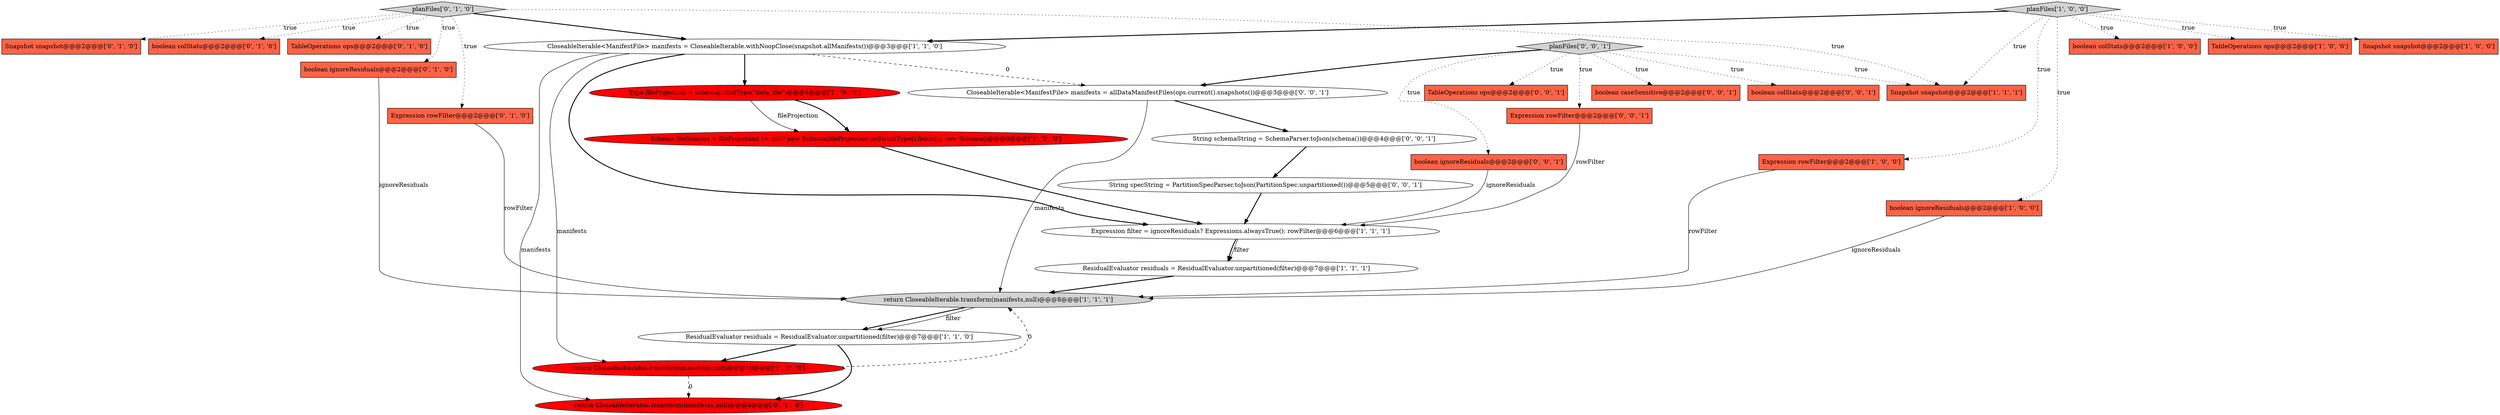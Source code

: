 digraph {
15 [style = filled, label = "boolean ignoreResiduals@@@2@@@['0', '1', '0']", fillcolor = tomato, shape = box image = "AAA0AAABBB2BBB"];
14 [style = filled, label = "Snapshot snapshot@@@2@@@['1', '1', '1']", fillcolor = tomato, shape = box image = "AAA0AAABBB1BBB"];
28 [style = filled, label = "Expression rowFilter@@@2@@@['0', '0', '1']", fillcolor = tomato, shape = box image = "AAA0AAABBB3BBB"];
24 [style = filled, label = "planFiles['0', '0', '1']", fillcolor = lightgray, shape = diamond image = "AAA0AAABBB3BBB"];
27 [style = filled, label = "boolean caseSensitive@@@2@@@['0', '0', '1']", fillcolor = tomato, shape = box image = "AAA0AAABBB3BBB"];
30 [style = filled, label = "CloseableIterable<ManifestFile> manifests = allDataManifestFiles(ops.current().snapshots())@@@3@@@['0', '0', '1']", fillcolor = white, shape = ellipse image = "AAA0AAABBB3BBB"];
22 [style = filled, label = "String specString = PartitionSpecParser.toJson(PartitionSpec.unpartitioned())@@@5@@@['0', '0', '1']", fillcolor = white, shape = ellipse image = "AAA0AAABBB3BBB"];
5 [style = filled, label = "boolean colStats@@@2@@@['1', '0', '0']", fillcolor = tomato, shape = box image = "AAA0AAABBB1BBB"];
2 [style = filled, label = "return CloseableIterable.transform(manifests,null)@@@8@@@['1', '1', '1']", fillcolor = lightgray, shape = ellipse image = "AAA0AAABBB1BBB"];
1 [style = filled, label = "Expression filter = ignoreResiduals? Expressions.alwaysTrue(): rowFilter@@@6@@@['1', '1', '1']", fillcolor = white, shape = ellipse image = "AAA0AAABBB1BBB"];
16 [style = filled, label = "Snapshot snapshot@@@2@@@['0', '1', '0']", fillcolor = tomato, shape = box image = "AAA0AAABBB2BBB"];
3 [style = filled, label = "ResidualEvaluator residuals = ResidualEvaluator.unpartitioned(filter)@@@7@@@['1', '1', '0']", fillcolor = white, shape = ellipse image = "AAA0AAABBB1BBB"];
21 [style = filled, label = "boolean colStats@@@2@@@['0', '1', '0']", fillcolor = tomato, shape = box image = "AAA0AAABBB2BBB"];
0 [style = filled, label = "Expression rowFilter@@@2@@@['1', '0', '0']", fillcolor = tomato, shape = box image = "AAA0AAABBB1BBB"];
26 [style = filled, label = "String schemaString = SchemaParser.toJson(schema())@@@4@@@['0', '0', '1']", fillcolor = white, shape = ellipse image = "AAA0AAABBB3BBB"];
12 [style = filled, label = "Schema fileSchema = fileProjection != null? new Schema(fileProjection.asStructType().fields()): new Schema()@@@5@@@['1', '0', '0']", fillcolor = red, shape = ellipse image = "AAA1AAABBB1BBB"];
23 [style = filled, label = "boolean colStats@@@2@@@['0', '0', '1']", fillcolor = tomato, shape = box image = "AAA0AAABBB3BBB"];
8 [style = filled, label = "TableOperations ops@@@2@@@['1', '0', '0']", fillcolor = tomato, shape = box image = "AAA0AAABBB1BBB"];
4 [style = filled, label = "boolean ignoreResiduals@@@2@@@['1', '0', '0']", fillcolor = tomato, shape = box image = "AAA0AAABBB1BBB"];
20 [style = filled, label = "planFiles['0', '1', '0']", fillcolor = lightgray, shape = diamond image = "AAA0AAABBB2BBB"];
6 [style = filled, label = "return CloseableIterable.transform(manifests,null)@@@10@@@['1', '0', '0']", fillcolor = red, shape = ellipse image = "AAA1AAABBB1BBB"];
10 [style = filled, label = "Snapshot snapshot@@@2@@@['1', '0', '0']", fillcolor = tomato, shape = box image = "AAA0AAABBB1BBB"];
18 [style = filled, label = "Expression rowFilter@@@2@@@['0', '1', '0']", fillcolor = tomato, shape = box image = "AAA0AAABBB2BBB"];
29 [style = filled, label = "boolean ignoreResiduals@@@2@@@['0', '0', '1']", fillcolor = tomato, shape = box image = "AAA0AAABBB3BBB"];
9 [style = filled, label = "Type fileProjection = schema().findType(\"data_file\")@@@4@@@['1', '0', '0']", fillcolor = red, shape = ellipse image = "AAA1AAABBB1BBB"];
11 [style = filled, label = "CloseableIterable<ManifestFile> manifests = CloseableIterable.withNoopClose(snapshot.allManifests())@@@3@@@['1', '1', '0']", fillcolor = white, shape = ellipse image = "AAA0AAABBB1BBB"];
17 [style = filled, label = "TableOperations ops@@@2@@@['0', '1', '0']", fillcolor = tomato, shape = box image = "AAA0AAABBB2BBB"];
13 [style = filled, label = "ResidualEvaluator residuals = ResidualEvaluator.unpartitioned(filter)@@@7@@@['1', '1', '1']", fillcolor = white, shape = ellipse image = "AAA0AAABBB1BBB"];
19 [style = filled, label = "return CloseableIterable.transform(manifests,null)@@@8@@@['0', '1', '0']", fillcolor = red, shape = ellipse image = "AAA1AAABBB2BBB"];
7 [style = filled, label = "planFiles['1', '0', '0']", fillcolor = lightgray, shape = diamond image = "AAA0AAABBB1BBB"];
25 [style = filled, label = "TableOperations ops@@@2@@@['0', '0', '1']", fillcolor = tomato, shape = box image = "AAA0AAABBB3BBB"];
7->11 [style = bold, label=""];
7->10 [style = dotted, label="true"];
24->14 [style = dotted, label="true"];
11->19 [style = solid, label="manifests"];
6->2 [style = dashed, label="0"];
24->25 [style = dotted, label="true"];
11->1 [style = bold, label=""];
20->17 [style = dotted, label="true"];
24->29 [style = dotted, label="true"];
2->3 [style = bold, label=""];
30->26 [style = bold, label=""];
20->14 [style = dotted, label="true"];
20->15 [style = dotted, label="true"];
3->6 [style = bold, label=""];
20->21 [style = dotted, label="true"];
20->11 [style = bold, label=""];
24->27 [style = dotted, label="true"];
7->0 [style = dotted, label="true"];
11->9 [style = bold, label=""];
12->1 [style = bold, label=""];
24->28 [style = dotted, label="true"];
28->1 [style = solid, label="rowFilter"];
1->13 [style = bold, label=""];
26->22 [style = bold, label=""];
24->30 [style = bold, label=""];
7->5 [style = dotted, label="true"];
4->2 [style = solid, label="ignoreResiduals"];
24->23 [style = dotted, label="true"];
11->6 [style = solid, label="manifests"];
3->19 [style = bold, label=""];
9->12 [style = solid, label="fileProjection"];
0->2 [style = solid, label="rowFilter"];
7->4 [style = dotted, label="true"];
6->19 [style = dashed, label="0"];
20->18 [style = dotted, label="true"];
30->2 [style = solid, label="manifests"];
9->12 [style = bold, label=""];
22->1 [style = bold, label=""];
11->30 [style = dashed, label="0"];
2->3 [style = solid, label="filter"];
7->8 [style = dotted, label="true"];
15->2 [style = solid, label="ignoreResiduals"];
18->2 [style = solid, label="rowFilter"];
1->13 [style = solid, label="filter"];
29->1 [style = solid, label="ignoreResiduals"];
20->16 [style = dotted, label="true"];
13->2 [style = bold, label=""];
7->14 [style = dotted, label="true"];
}
